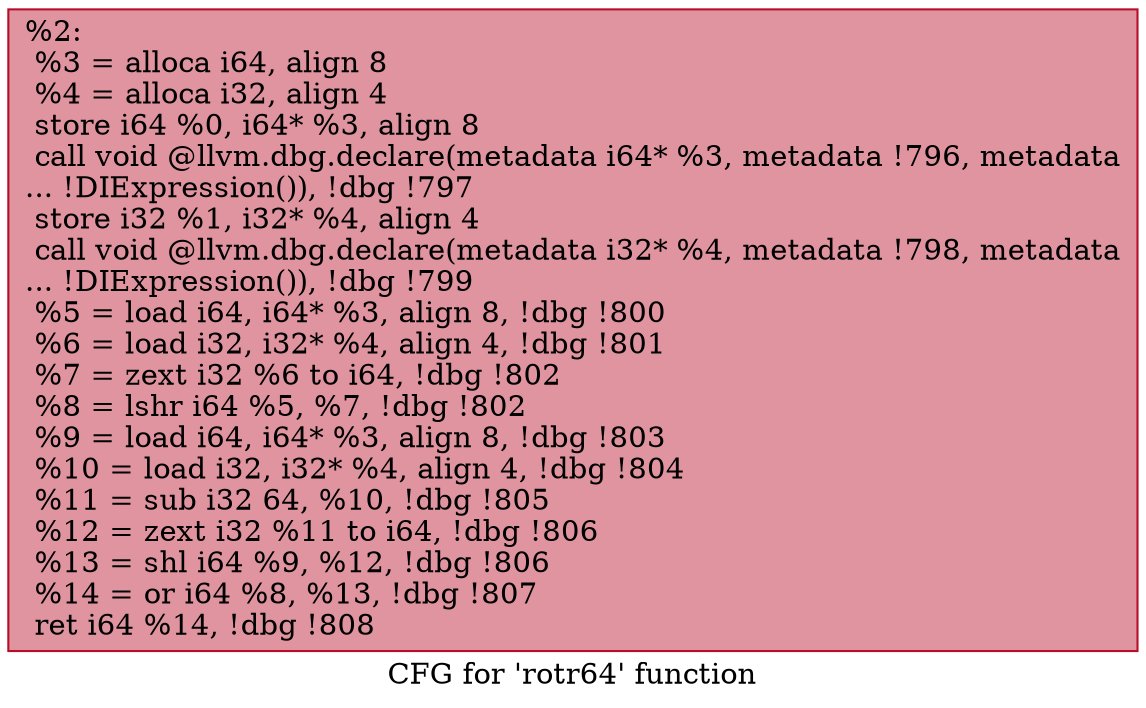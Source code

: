 digraph "CFG for 'rotr64' function" {
	label="CFG for 'rotr64' function";

	Node0x2287300 [shape=record,color="#b70d28ff", style=filled, fillcolor="#b70d2870",label="{%2:\l  %3 = alloca i64, align 8\l  %4 = alloca i32, align 4\l  store i64 %0, i64* %3, align 8\l  call void @llvm.dbg.declare(metadata i64* %3, metadata !796, metadata\l... !DIExpression()), !dbg !797\l  store i32 %1, i32* %4, align 4\l  call void @llvm.dbg.declare(metadata i32* %4, metadata !798, metadata\l... !DIExpression()), !dbg !799\l  %5 = load i64, i64* %3, align 8, !dbg !800\l  %6 = load i32, i32* %4, align 4, !dbg !801\l  %7 = zext i32 %6 to i64, !dbg !802\l  %8 = lshr i64 %5, %7, !dbg !802\l  %9 = load i64, i64* %3, align 8, !dbg !803\l  %10 = load i32, i32* %4, align 4, !dbg !804\l  %11 = sub i32 64, %10, !dbg !805\l  %12 = zext i32 %11 to i64, !dbg !806\l  %13 = shl i64 %9, %12, !dbg !806\l  %14 = or i64 %8, %13, !dbg !807\l  ret i64 %14, !dbg !808\l}"];
}
